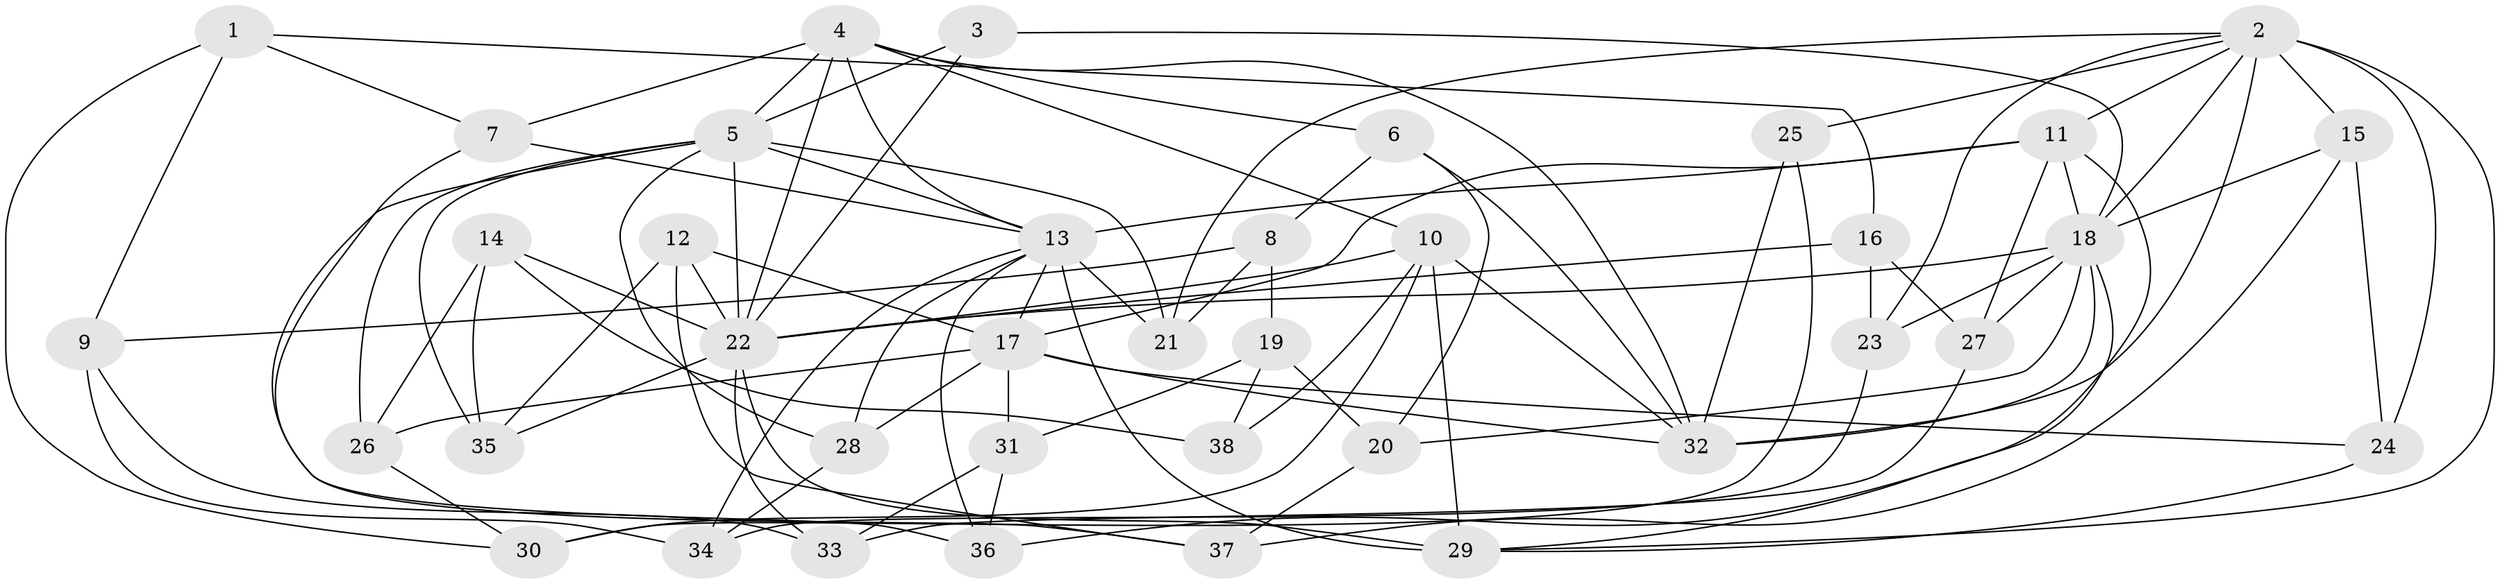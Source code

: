 // original degree distribution, {4: 1.0}
// Generated by graph-tools (version 1.1) at 2025/37/03/09/25 02:37:47]
// undirected, 38 vertices, 97 edges
graph export_dot {
graph [start="1"]
  node [color=gray90,style=filled];
  1;
  2;
  3;
  4;
  5;
  6;
  7;
  8;
  9;
  10;
  11;
  12;
  13;
  14;
  15;
  16;
  17;
  18;
  19;
  20;
  21;
  22;
  23;
  24;
  25;
  26;
  27;
  28;
  29;
  30;
  31;
  32;
  33;
  34;
  35;
  36;
  37;
  38;
  1 -- 7 [weight=1.0];
  1 -- 9 [weight=1.0];
  1 -- 16 [weight=1.0];
  1 -- 30 [weight=1.0];
  2 -- 11 [weight=1.0];
  2 -- 15 [weight=1.0];
  2 -- 18 [weight=1.0];
  2 -- 21 [weight=1.0];
  2 -- 23 [weight=1.0];
  2 -- 24 [weight=1.0];
  2 -- 25 [weight=2.0];
  2 -- 29 [weight=2.0];
  2 -- 32 [weight=2.0];
  3 -- 5 [weight=1.0];
  3 -- 18 [weight=1.0];
  3 -- 22 [weight=2.0];
  4 -- 5 [weight=2.0];
  4 -- 6 [weight=1.0];
  4 -- 7 [weight=1.0];
  4 -- 10 [weight=1.0];
  4 -- 13 [weight=1.0];
  4 -- 22 [weight=1.0];
  4 -- 32 [weight=1.0];
  5 -- 13 [weight=1.0];
  5 -- 21 [weight=3.0];
  5 -- 22 [weight=1.0];
  5 -- 26 [weight=1.0];
  5 -- 28 [weight=1.0];
  5 -- 35 [weight=1.0];
  5 -- 36 [weight=1.0];
  6 -- 8 [weight=1.0];
  6 -- 20 [weight=1.0];
  6 -- 32 [weight=1.0];
  7 -- 13 [weight=1.0];
  7 -- 37 [weight=1.0];
  8 -- 9 [weight=1.0];
  8 -- 19 [weight=1.0];
  8 -- 21 [weight=1.0];
  9 -- 33 [weight=1.0];
  9 -- 34 [weight=1.0];
  10 -- 22 [weight=1.0];
  10 -- 29 [weight=2.0];
  10 -- 30 [weight=1.0];
  10 -- 32 [weight=1.0];
  10 -- 38 [weight=2.0];
  11 -- 13 [weight=1.0];
  11 -- 17 [weight=1.0];
  11 -- 18 [weight=3.0];
  11 -- 27 [weight=1.0];
  11 -- 36 [weight=1.0];
  12 -- 17 [weight=1.0];
  12 -- 22 [weight=1.0];
  12 -- 35 [weight=1.0];
  12 -- 37 [weight=1.0];
  13 -- 17 [weight=1.0];
  13 -- 21 [weight=1.0];
  13 -- 28 [weight=1.0];
  13 -- 29 [weight=3.0];
  13 -- 34 [weight=1.0];
  13 -- 36 [weight=1.0];
  14 -- 22 [weight=1.0];
  14 -- 26 [weight=1.0];
  14 -- 35 [weight=1.0];
  14 -- 38 [weight=1.0];
  15 -- 18 [weight=1.0];
  15 -- 24 [weight=1.0];
  15 -- 37 [weight=1.0];
  16 -- 22 [weight=1.0];
  16 -- 23 [weight=1.0];
  16 -- 27 [weight=1.0];
  17 -- 24 [weight=1.0];
  17 -- 26 [weight=1.0];
  17 -- 28 [weight=1.0];
  17 -- 31 [weight=1.0];
  17 -- 32 [weight=1.0];
  18 -- 20 [weight=1.0];
  18 -- 22 [weight=1.0];
  18 -- 23 [weight=1.0];
  18 -- 27 [weight=1.0];
  18 -- 29 [weight=1.0];
  18 -- 32 [weight=1.0];
  19 -- 20 [weight=1.0];
  19 -- 31 [weight=1.0];
  19 -- 38 [weight=1.0];
  20 -- 37 [weight=1.0];
  22 -- 29 [weight=1.0];
  22 -- 33 [weight=1.0];
  22 -- 35 [weight=1.0];
  23 -- 34 [weight=1.0];
  24 -- 29 [weight=1.0];
  25 -- 30 [weight=1.0];
  25 -- 32 [weight=1.0];
  26 -- 30 [weight=1.0];
  27 -- 33 [weight=1.0];
  28 -- 34 [weight=1.0];
  31 -- 33 [weight=1.0];
  31 -- 36 [weight=1.0];
}
